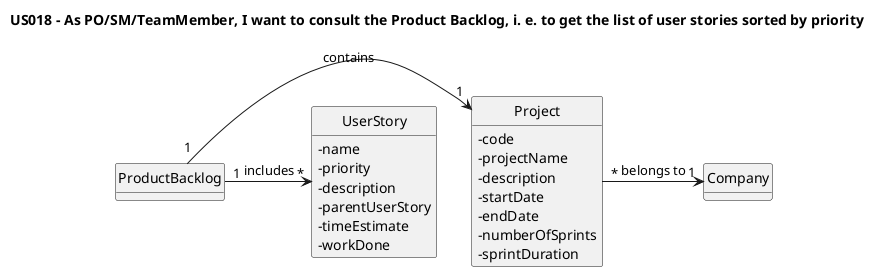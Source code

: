 @startuml
'https://plantuml.com/class-diagram
hide circle
skinparam classAttributeIconSize 0
hide methods

title US018 - As PO/SM/TeamMember, I want to consult the Product Backlog, i. e. to get the list of user stories sorted by priority

class Company{
}

class Project{
- code
- projectName
- description
- startDate
- endDate
- numberOfSprints
- sprintDuration
}

class ProductBacklog{
}

class UserStory{
- name
- priority
- description
- parentUserStory
- timeEstimate
- workDone
}

Project "*" -> "1" Company: belongs to
ProductBacklog "1" -> "1" Project: contains
ProductBacklog "1" -> "*" UserStory: includes

@enduml